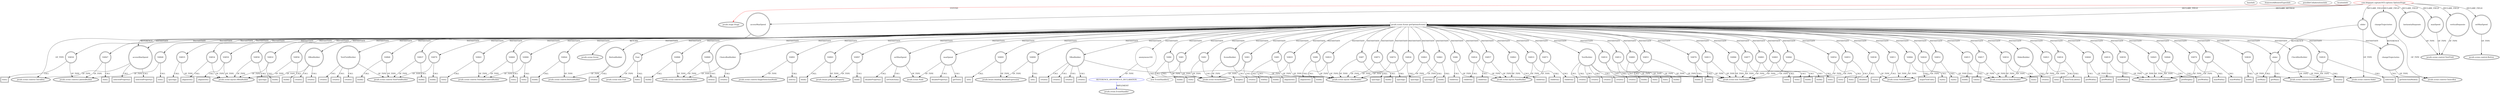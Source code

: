digraph {
baseInfo[graphId=4889,category="extension_graph",isAnonymous=false,possibleRelation=true]
frameworkRelatedTypesInfo[0="javafx.stage.Stage"]
possibleCollaborationsInfo[0="4889~CLIENT_METHOD_DECLARATION-INSTANTIATION-~javafx.stage.Stage ~javafx.event.EventHandler ~false~true"]
locationInfo[projectName="yorlov-VirtualPointer",filePath="/yorlov-VirtualPointer/VirtualPointer-master/src/com/blogspot/captain1653/options/OptionsStage.java",contextSignature="OptionsStage",graphId="4889"]
0[label="com.blogspot.captain1653.options.OptionsStage",vertexType="ROOT_CLIENT_CLASS_DECLARATION",isFrameworkType=false,color=red]
1[label="javafx.stage.Stage",vertexType="FRAMEWORK_CLASS_TYPE",isFrameworkType=true,peripheries=2]
2[label="accessMaxSpeed",vertexType="FIELD_DECLARATION",isFrameworkType=true,peripheries=2,shape=circle]
3[label="javafx.scene.control.CheckBox",vertexType="FRAMEWORK_CLASS_TYPE",isFrameworkType=true,peripheries=2]
4[label="changeTrajectories",vertexType="FIELD_DECLARATION",isFrameworkType=true,peripheries=2,shape=circle]
5[label="javafx.scene.control.ChoiceBox",vertexType="FRAMEWORK_CLASS_TYPE",isFrameworkType=true,peripheries=2]
6[label="horizontalSeparate",vertexType="FIELD_DECLARATION",isFrameworkType=true,peripheries=2,shape=circle]
7[label="javafx.scene.control.TextField",vertexType="FRAMEWORK_CLASS_TYPE",isFrameworkType=true,peripheries=2]
8[label="maxSpeed",vertexType="FIELD_DECLARATION",isFrameworkType=true,peripheries=2,shape=circle]
10[label="setMaxSpeed",vertexType="FIELD_DECLARATION",isFrameworkType=true,peripheries=2,shape=circle]
11[label="javafx.scene.control.Button",vertexType="FRAMEWORK_CLASS_TYPE",isFrameworkType=true,peripheries=2]
12[label="slider",vertexType="FIELD_DECLARATION",isFrameworkType=true,peripheries=2,shape=circle]
13[label="javafx.scene.control.Slider",vertexType="FRAMEWORK_CLASS_TYPE",isFrameworkType=true,peripheries=2]
14[label="verticalSeparate",vertexType="FIELD_DECLARATION",isFrameworkType=true,peripheries=2,shape=circle]
16[label="javafx.scene.Scene getOptionsScene()",vertexType="CLIENT_METHOD_DECLARATION",isFrameworkType=false,shape=box]
17[label="javafx.scene.Scene",vertexType="FRAMEWORK_CLASS_TYPE",isFrameworkType=true,peripheries=2]
18[label="VAR0",vertexType="VARIABLE_EXPRESION",isFrameworkType=true,peripheries=2,shape=circle]
20[label="javafx.scene.SceneBuilder",vertexType="FRAMEWORK_CLASS_TYPE",isFrameworkType=true,peripheries=2]
19[label="build()",vertexType="INSIDE_CALL",isFrameworkType=true,peripheries=2,shape=box]
21[label="VAR1",vertexType="VARIABLE_EXPRESION",isFrameworkType=true,peripheries=2,shape=circle]
22[label="root()",vertexType="INSIDE_CALL",isFrameworkType=true,peripheries=2,shape=box]
24[label="VAR2",vertexType="VARIABLE_EXPRESION",isFrameworkType=true,peripheries=2,shape=circle]
25[label="height()",vertexType="INSIDE_CALL",isFrameworkType=true,peripheries=2,shape=box]
27[label="VAR3",vertexType="VARIABLE_EXPRESION",isFrameworkType=true,peripheries=2,shape=circle]
28[label="width()",vertexType="INSIDE_CALL",isFrameworkType=true,peripheries=2,shape=box]
30[label="SceneBuilder",vertexType="VARIABLE_EXPRESION",isFrameworkType=true,peripheries=2,shape=circle]
31[label="create()",vertexType="INSIDE_CALL",isFrameworkType=true,peripheries=2,shape=box]
33[label="VAR5",vertexType="VARIABLE_EXPRESION",isFrameworkType=true,peripheries=2,shape=circle]
35[label="javafx.scene.layout.VBoxBuilder",vertexType="FRAMEWORK_CLASS_TYPE",isFrameworkType=true,peripheries=2]
34[label="build()",vertexType="INSIDE_CALL",isFrameworkType=true,peripheries=2,shape=box]
36[label="VAR6",vertexType="VARIABLE_EXPRESION",isFrameworkType=true,peripheries=2,shape=circle]
38[label="javafx.scene.layout.PaneBuilder",vertexType="FRAMEWORK_CLASS_TYPE",isFrameworkType=true,peripheries=2]
37[label="children()",vertexType="INSIDE_CALL",isFrameworkType=true,peripheries=2,shape=box]
39[label="VAR7",vertexType="VARIABLE_EXPRESION",isFrameworkType=true,peripheries=2,shape=circle]
40[label="spacing()",vertexType="INSIDE_CALL",isFrameworkType=true,peripheries=2,shape=box]
42[label="VAR8",vertexType="VARIABLE_EXPRESION",isFrameworkType=true,peripheries=2,shape=circle]
43[label="alignment()",vertexType="INSIDE_CALL",isFrameworkType=true,peripheries=2,shape=box]
45[label="VBoxBuilder",vertexType="VARIABLE_EXPRESION",isFrameworkType=true,peripheries=2,shape=circle]
46[label="create()",vertexType="INSIDE_CALL",isFrameworkType=true,peripheries=2,shape=box]
48[label="VAR10",vertexType="VARIABLE_EXPRESION",isFrameworkType=true,peripheries=2,shape=circle]
50[label="javafx.scene.text.TextBuilder",vertexType="FRAMEWORK_CLASS_TYPE",isFrameworkType=true,peripheries=2]
49[label="build()",vertexType="INSIDE_CALL",isFrameworkType=true,peripheries=2,shape=box]
51[label="VAR11",vertexType="VARIABLE_EXPRESION",isFrameworkType=true,peripheries=2,shape=circle]
53[label="javafx.scene.NodeBuilder",vertexType="FRAMEWORK_CLASS_TYPE",isFrameworkType=true,peripheries=2]
52[label="style()",vertexType="INSIDE_CALL",isFrameworkType=true,peripheries=2,shape=box]
54[label="VAR12",vertexType="VARIABLE_EXPRESION",isFrameworkType=true,peripheries=2,shape=circle]
55[label="font()",vertexType="INSIDE_CALL",isFrameworkType=true,peripheries=2,shape=box]
57[label="VAR13",vertexType="VARIABLE_EXPRESION",isFrameworkType=true,peripheries=2,shape=circle]
58[label="text()",vertexType="INSIDE_CALL",isFrameworkType=true,peripheries=2,shape=box]
60[label="TextBuilder",vertexType="VARIABLE_EXPRESION",isFrameworkType=true,peripheries=2,shape=circle]
61[label="create()",vertexType="INSIDE_CALL",isFrameworkType=true,peripheries=2,shape=box]
63[label="VAR15",vertexType="VARIABLE_EXPRESION",isFrameworkType=true,peripheries=2,shape=circle]
65[label="javafx.scene.control.SliderBuilder",vertexType="FRAMEWORK_CLASS_TYPE",isFrameworkType=true,peripheries=2]
64[label="build()",vertexType="INSIDE_CALL",isFrameworkType=true,peripheries=2,shape=box]
66[label="VAR16",vertexType="VARIABLE_EXPRESION",isFrameworkType=true,peripheries=2,shape=circle]
67[label="max()",vertexType="INSIDE_CALL",isFrameworkType=true,peripheries=2,shape=box]
69[label="VAR17",vertexType="VARIABLE_EXPRESION",isFrameworkType=true,peripheries=2,shape=circle]
70[label="value()",vertexType="INSIDE_CALL",isFrameworkType=true,peripheries=2,shape=box]
72[label="VAR18",vertexType="VARIABLE_EXPRESION",isFrameworkType=true,peripheries=2,shape=circle]
73[label="showTickLabels()",vertexType="INSIDE_CALL",isFrameworkType=true,peripheries=2,shape=box]
75[label="VAR19",vertexType="VARIABLE_EXPRESION",isFrameworkType=true,peripheries=2,shape=circle]
77[label="javafx.scene.control.ControlBuilder",vertexType="FRAMEWORK_CLASS_TYPE",isFrameworkType=true,peripheries=2]
76[label="prefWidth()",vertexType="INSIDE_CALL",isFrameworkType=true,peripheries=2,shape=box]
78[label="VAR20",vertexType="VARIABLE_EXPRESION",isFrameworkType=true,peripheries=2,shape=circle]
79[label="majorTickUnit()",vertexType="INSIDE_CALL",isFrameworkType=true,peripheries=2,shape=box]
81[label="VAR21",vertexType="VARIABLE_EXPRESION",isFrameworkType=true,peripheries=2,shape=circle]
82[label="min()",vertexType="INSIDE_CALL",isFrameworkType=true,peripheries=2,shape=box]
84[label="SliderBuilder",vertexType="VARIABLE_EXPRESION",isFrameworkType=true,peripheries=2,shape=circle]
85[label="create()",vertexType="INSIDE_CALL",isFrameworkType=true,peripheries=2,shape=box]
87[label="VAR23",vertexType="VARIABLE_EXPRESION",isFrameworkType=true,peripheries=2,shape=circle]
88[label="build()",vertexType="INSIDE_CALL",isFrameworkType=true,peripheries=2,shape=box]
90[label="VAR24",vertexType="VARIABLE_EXPRESION",isFrameworkType=true,peripheries=2,shape=circle]
91[label="children()",vertexType="INSIDE_CALL",isFrameworkType=true,peripheries=2,shape=box]
93[label="VAR25",vertexType="VARIABLE_EXPRESION",isFrameworkType=true,peripheries=2,shape=circle]
94[label="alignment()",vertexType="INSIDE_CALL",isFrameworkType=true,peripheries=2,shape=box]
96[label="VAR26",vertexType="VARIABLE_EXPRESION",isFrameworkType=true,peripheries=2,shape=circle]
97[label="spacing()",vertexType="INSIDE_CALL",isFrameworkType=true,peripheries=2,shape=box]
100[label="create()",vertexType="INSIDE_CALL",isFrameworkType=true,peripheries=2,shape=box]
101[label="VAR28",vertexType="VARIABLE_EXPRESION",isFrameworkType=true,peripheries=2,shape=circle]
103[label="javafx.scene.control.CheckBoxBuilder",vertexType="FRAMEWORK_CLASS_TYPE",isFrameworkType=true,peripheries=2]
102[label="build()",vertexType="INSIDE_CALL",isFrameworkType=true,peripheries=2,shape=box]
104[label="VAR29",vertexType="VARIABLE_EXPRESION",isFrameworkType=true,peripheries=2,shape=circle]
105[label="selected()",vertexType="INSIDE_CALL",isFrameworkType=true,peripheries=2,shape=box]
107[label="VAR30",vertexType="VARIABLE_EXPRESION",isFrameworkType=true,peripheries=2,shape=circle]
109[label="javafx.scene.control.LabeledBuilder",vertexType="FRAMEWORK_CLASS_TYPE",isFrameworkType=true,peripheries=2]
108[label="text()",vertexType="INSIDE_CALL",isFrameworkType=true,peripheries=2,shape=box]
110[label="CheckBoxBuilder",vertexType="VARIABLE_EXPRESION",isFrameworkType=true,peripheries=2,shape=circle]
111[label="create()",vertexType="INSIDE_CALL",isFrameworkType=true,peripheries=2,shape=box]
113[label="VAR32",vertexType="VARIABLE_EXPRESION",isFrameworkType=true,peripheries=2,shape=circle]
115[label="javafx.scene.layout.HBoxBuilder",vertexType="FRAMEWORK_CLASS_TYPE",isFrameworkType=true,peripheries=2]
114[label="build()",vertexType="INSIDE_CALL",isFrameworkType=true,peripheries=2,shape=box]
116[label="VAR33",vertexType="VARIABLE_EXPRESION",isFrameworkType=true,peripheries=2,shape=circle]
117[label="children()",vertexType="INSIDE_CALL",isFrameworkType=true,peripheries=2,shape=box]
119[label="VAR34",vertexType="VARIABLE_EXPRESION",isFrameworkType=true,peripheries=2,shape=circle]
120[label="alignment()",vertexType="INSIDE_CALL",isFrameworkType=true,peripheries=2,shape=box]
122[label="VAR35",vertexType="VARIABLE_EXPRESION",isFrameworkType=true,peripheries=2,shape=circle]
123[label="spacing()",vertexType="INSIDE_CALL",isFrameworkType=true,peripheries=2,shape=box]
125[label="HBoxBuilder",vertexType="VARIABLE_EXPRESION",isFrameworkType=true,peripheries=2,shape=circle]
126[label="create()",vertexType="INSIDE_CALL",isFrameworkType=true,peripheries=2,shape=box]
128[label="VAR37",vertexType="VARIABLE_EXPRESION",isFrameworkType=true,peripheries=2,shape=circle]
130[label="javafx.scene.control.TextFieldBuilder",vertexType="FRAMEWORK_CLASS_TYPE",isFrameworkType=true,peripheries=2]
129[label="build()",vertexType="INSIDE_CALL",isFrameworkType=true,peripheries=2,shape=box]
131[label="VAR38",vertexType="VARIABLE_EXPRESION",isFrameworkType=true,peripheries=2,shape=circle]
132[label="disable()",vertexType="INSIDE_CALL",isFrameworkType=true,peripheries=2,shape=box]
134[label="VAR39",vertexType="VARIABLE_EXPRESION",isFrameworkType=true,peripheries=2,shape=circle]
135[label="maxWidth()",vertexType="INSIDE_CALL",isFrameworkType=true,peripheries=2,shape=box]
137[label="VAR40",vertexType="VARIABLE_EXPRESION",isFrameworkType=true,peripheries=2,shape=circle]
138[label="prefWidth()",vertexType="INSIDE_CALL",isFrameworkType=true,peripheries=2,shape=box]
140[label="VAR41",vertexType="VARIABLE_EXPRESION",isFrameworkType=true,peripheries=2,shape=circle]
142[label="javafx.scene.control.TextInputControlBuilder",vertexType="FRAMEWORK_CLASS_TYPE",isFrameworkType=true,peripheries=2]
141[label="text()",vertexType="INSIDE_CALL",isFrameworkType=true,peripheries=2,shape=box]
143[label="TextFieldBuilder",vertexType="VARIABLE_EXPRESION",isFrameworkType=true,peripheries=2,shape=circle]
144[label="create()",vertexType="INSIDE_CALL",isFrameworkType=true,peripheries=2,shape=box]
146[label="slider",vertexType="VARIABLE_EXPRESION",isFrameworkType=true,peripheries=2,shape=circle]
147[label="getMax()",vertexType="INSIDE_CALL",isFrameworkType=true,peripheries=2,shape=box]
149[label="VAR44",vertexType="VARIABLE_EXPRESION",isFrameworkType=true,peripheries=2,shape=circle]
151[label="javafx.scene.control.ButtonBuilder",vertexType="FRAMEWORK_CLASS_TYPE",isFrameworkType=true,peripheries=2]
150[label="build()",vertexType="INSIDE_CALL",isFrameworkType=true,peripheries=2,shape=box]
152[label="VAR45",vertexType="VARIABLE_EXPRESION",isFrameworkType=true,peripheries=2,shape=circle]
153[label="prefHeight()",vertexType="INSIDE_CALL",isFrameworkType=true,peripheries=2,shape=box]
155[label="VAR46",vertexType="VARIABLE_EXPRESION",isFrameworkType=true,peripheries=2,shape=circle]
156[label="prefWidth()",vertexType="INSIDE_CALL",isFrameworkType=true,peripheries=2,shape=box]
158[label="VAR47",vertexType="VARIABLE_EXPRESION",isFrameworkType=true,peripheries=2,shape=circle]
159[label="font()",vertexType="INSIDE_CALL",isFrameworkType=true,peripheries=2,shape=box]
161[label="VAR48",vertexType="VARIABLE_EXPRESION",isFrameworkType=true,peripheries=2,shape=circle]
162[label="text()",vertexType="INSIDE_CALL",isFrameworkType=true,peripheries=2,shape=box]
164[label="ButtonBuilder",vertexType="VARIABLE_EXPRESION",isFrameworkType=true,peripheries=2,shape=circle]
165[label="create()",vertexType="INSIDE_CALL",isFrameworkType=true,peripheries=2,shape=box]
167[label="Font",vertexType="VARIABLE_EXPRESION",isFrameworkType=true,peripheries=2,shape=circle]
169[label="javafx.scene.text.Font",vertexType="FRAMEWORK_CLASS_TYPE",isFrameworkType=true,peripheries=2]
168[label="font()",vertexType="INSIDE_CALL",isFrameworkType=true,peripheries=2,shape=box]
170[label="VAR51",vertexType="VARIABLE_EXPRESION",isFrameworkType=true,peripheries=2,shape=circle]
171[label="build()",vertexType="INSIDE_CALL",isFrameworkType=true,peripheries=2,shape=box]
173[label="VAR52",vertexType="VARIABLE_EXPRESION",isFrameworkType=true,peripheries=2,shape=circle]
174[label="style()",vertexType="INSIDE_CALL",isFrameworkType=true,peripheries=2,shape=box]
176[label="VAR53",vertexType="VARIABLE_EXPRESION",isFrameworkType=true,peripheries=2,shape=circle]
177[label="font()",vertexType="INSIDE_CALL",isFrameworkType=true,peripheries=2,shape=box]
179[label="VAR54",vertexType="VARIABLE_EXPRESION",isFrameworkType=true,peripheries=2,shape=circle]
180[label="text()",vertexType="INSIDE_CALL",isFrameworkType=true,peripheries=2,shape=box]
183[label="create()",vertexType="INSIDE_CALL",isFrameworkType=true,peripheries=2,shape=box]
184[label="VAR56",vertexType="VARIABLE_EXPRESION",isFrameworkType=true,peripheries=2,shape=circle]
185[label="build()",vertexType="INSIDE_CALL",isFrameworkType=true,peripheries=2,shape=box]
187[label="VAR57",vertexType="VARIABLE_EXPRESION",isFrameworkType=true,peripheries=2,shape=circle]
188[label="children()",vertexType="INSIDE_CALL",isFrameworkType=true,peripheries=2,shape=box]
190[label="VAR58",vertexType="VARIABLE_EXPRESION",isFrameworkType=true,peripheries=2,shape=circle]
191[label="spacing()",vertexType="INSIDE_CALL",isFrameworkType=true,peripheries=2,shape=box]
193[label="VAR59",vertexType="VARIABLE_EXPRESION",isFrameworkType=true,peripheries=2,shape=circle]
194[label="alignment()",vertexType="INSIDE_CALL",isFrameworkType=true,peripheries=2,shape=box]
197[label="create()",vertexType="INSIDE_CALL",isFrameworkType=true,peripheries=2,shape=box]
198[label="VAR61",vertexType="VARIABLE_EXPRESION",isFrameworkType=true,peripheries=2,shape=circle]
199[label="build()",vertexType="INSIDE_CALL",isFrameworkType=true,peripheries=2,shape=box]
201[label="VAR62",vertexType="VARIABLE_EXPRESION",isFrameworkType=true,peripheries=2,shape=circle]
202[label="children()",vertexType="INSIDE_CALL",isFrameworkType=true,peripheries=2,shape=box]
204[label="VAR63",vertexType="VARIABLE_EXPRESION",isFrameworkType=true,peripheries=2,shape=circle]
205[label="spacing()",vertexType="INSIDE_CALL",isFrameworkType=true,peripheries=2,shape=box]
208[label="create()",vertexType="INSIDE_CALL",isFrameworkType=true,peripheries=2,shape=box]
209[label="VAR65",vertexType="VARIABLE_EXPRESION",isFrameworkType=true,peripheries=2,shape=circle]
210[label="build()",vertexType="INSIDE_CALL",isFrameworkType=true,peripheries=2,shape=box]
212[label="VAR66",vertexType="VARIABLE_EXPRESION",isFrameworkType=true,peripheries=2,shape=circle]
213[label="text()",vertexType="INSIDE_CALL",isFrameworkType=true,peripheries=2,shape=box]
216[label="create()",vertexType="INSIDE_CALL",isFrameworkType=true,peripheries=2,shape=box]
217[label="VAR68",vertexType="VARIABLE_EXPRESION",isFrameworkType=true,peripheries=2,shape=circle]
218[label="build()",vertexType="INSIDE_CALL",isFrameworkType=true,peripheries=2,shape=box]
220[label="VAR69",vertexType="VARIABLE_EXPRESION",isFrameworkType=true,peripheries=2,shape=circle]
221[label="text()",vertexType="INSIDE_CALL",isFrameworkType=true,peripheries=2,shape=box]
223[label="VAR70",vertexType="VARIABLE_EXPRESION",isFrameworkType=true,peripheries=2,shape=circle]
224[label="maxWidth()",vertexType="INSIDE_CALL",isFrameworkType=true,peripheries=2,shape=box]
227[label="create()",vertexType="INSIDE_CALL",isFrameworkType=true,peripheries=2,shape=box]
228[label="VAR72",vertexType="VARIABLE_EXPRESION",isFrameworkType=true,peripheries=2,shape=circle]
229[label="build()",vertexType="INSIDE_CALL",isFrameworkType=true,peripheries=2,shape=box]
231[label="VAR73",vertexType="VARIABLE_EXPRESION",isFrameworkType=true,peripheries=2,shape=circle]
232[label="children()",vertexType="INSIDE_CALL",isFrameworkType=true,peripheries=2,shape=box]
234[label="VAR74",vertexType="VARIABLE_EXPRESION",isFrameworkType=true,peripheries=2,shape=circle]
235[label="spacing()",vertexType="INSIDE_CALL",isFrameworkType=true,peripheries=2,shape=box]
238[label="create()",vertexType="INSIDE_CALL",isFrameworkType=true,peripheries=2,shape=box]
239[label="VAR76",vertexType="VARIABLE_EXPRESION",isFrameworkType=true,peripheries=2,shape=circle]
240[label="build()",vertexType="INSIDE_CALL",isFrameworkType=true,peripheries=2,shape=box]
242[label="VAR77",vertexType="VARIABLE_EXPRESION",isFrameworkType=true,peripheries=2,shape=circle]
243[label="text()",vertexType="INSIDE_CALL",isFrameworkType=true,peripheries=2,shape=box]
246[label="create()",vertexType="INSIDE_CALL",isFrameworkType=true,peripheries=2,shape=box]
247[label="VAR79",vertexType="VARIABLE_EXPRESION",isFrameworkType=true,peripheries=2,shape=circle]
248[label="build()",vertexType="INSIDE_CALL",isFrameworkType=true,peripheries=2,shape=box]
250[label="VAR80",vertexType="VARIABLE_EXPRESION",isFrameworkType=true,peripheries=2,shape=circle]
251[label="text()",vertexType="INSIDE_CALL",isFrameworkType=true,peripheries=2,shape=box]
253[label="VAR81",vertexType="VARIABLE_EXPRESION",isFrameworkType=true,peripheries=2,shape=circle]
254[label="maxWidth()",vertexType="INSIDE_CALL",isFrameworkType=true,peripheries=2,shape=box]
257[label="create()",vertexType="INSIDE_CALL",isFrameworkType=true,peripheries=2,shape=box]
258[label="VAR83",vertexType="VARIABLE_EXPRESION",isFrameworkType=true,peripheries=2,shape=circle]
259[label="build()",vertexType="INSIDE_CALL",isFrameworkType=true,peripheries=2,shape=box]
261[label="VAR84",vertexType="VARIABLE_EXPRESION",isFrameworkType=true,peripheries=2,shape=circle]
262[label="style()",vertexType="INSIDE_CALL",isFrameworkType=true,peripheries=2,shape=box]
264[label="VAR85",vertexType="VARIABLE_EXPRESION",isFrameworkType=true,peripheries=2,shape=circle]
265[label="font()",vertexType="INSIDE_CALL",isFrameworkType=true,peripheries=2,shape=box]
267[label="VAR86",vertexType="VARIABLE_EXPRESION",isFrameworkType=true,peripheries=2,shape=circle]
268[label="text()",vertexType="INSIDE_CALL",isFrameworkType=true,peripheries=2,shape=box]
271[label="create()",vertexType="INSIDE_CALL",isFrameworkType=true,peripheries=2,shape=box]
272[label="VAR88",vertexType="VARIABLE_EXPRESION",isFrameworkType=true,peripheries=2,shape=circle]
274[label="javafx.scene.control.ChoiceBoxBuilder",vertexType="FRAMEWORK_CLASS_TYPE",isFrameworkType=true,peripheries=2]
273[label="build()",vertexType="INSIDE_CALL",isFrameworkType=true,peripheries=2,shape=box]
275[label="VAR89",vertexType="VARIABLE_EXPRESION",isFrameworkType=true,peripheries=2,shape=circle]
276[label="items()",vertexType="INSIDE_CALL",isFrameworkType=true,peripheries=2,shape=box]
278[label="ChoiceBoxBuilder",vertexType="VARIABLE_EXPRESION",isFrameworkType=true,peripheries=2,shape=circle]
279[label="create()",vertexType="INSIDE_CALL",isFrameworkType=true,peripheries=2,shape=box]
281[label="VAR91",vertexType="VARIABLE_EXPRESION",isFrameworkType=true,peripheries=2,shape=circle]
283[label="javafx.scene.control.SingleSelectionModel",vertexType="FRAMEWORK_CLASS_TYPE",isFrameworkType=true,peripheries=2]
282[label="select()",vertexType="INSIDE_CALL",isFrameworkType=true,peripheries=2,shape=box]
284[label="changeTrajectories",vertexType="VARIABLE_EXPRESION",isFrameworkType=true,peripheries=2,shape=circle]
285[label="getSelectionModel()",vertexType="INSIDE_CALL",isFrameworkType=true,peripheries=2,shape=box]
287[label="VAR93",vertexType="VARIABLE_EXPRESION",isFrameworkType=true,peripheries=2,shape=circle]
289[label="javafx.beans.property.Property",vertexType="FRAMEWORK_INTERFACE_TYPE",isFrameworkType=true,peripheries=2]
288[label="bind()",vertexType="INSIDE_CALL",isFrameworkType=true,peripheries=2,shape=box]
290[label="maxSpeed",vertexType="VARIABLE_EXPRESION",isFrameworkType=true,peripheries=2,shape=circle]
292[label="javafx.scene.Node",vertexType="FRAMEWORK_CLASS_TYPE",isFrameworkType=true,peripheries=2]
291[label="disableProperty()",vertexType="INSIDE_CALL",isFrameworkType=true,peripheries=2,shape=box]
293[label="VAR95",vertexType="VARIABLE_EXPRESION",isFrameworkType=true,peripheries=2,shape=circle]
295[label="javafx.beans.binding.BooleanExpression",vertexType="FRAMEWORK_CLASS_TYPE",isFrameworkType=true,peripheries=2]
294[label="not()",vertexType="INSIDE_CALL",isFrameworkType=true,peripheries=2,shape=box]
296[label="accessMaxSpeed",vertexType="VARIABLE_EXPRESION",isFrameworkType=true,peripheries=2,shape=circle]
297[label="selectedProperty()",vertexType="INSIDE_CALL",isFrameworkType=true,peripheries=2,shape=box]
299[label="VAR97",vertexType="VARIABLE_EXPRESION",isFrameworkType=true,peripheries=2,shape=circle]
300[label="bind()",vertexType="INSIDE_CALL",isFrameworkType=true,peripheries=2,shape=box]
302[label="setMaxSpeed",vertexType="VARIABLE_EXPRESION",isFrameworkType=true,peripheries=2,shape=circle]
303[label="disableProperty()",vertexType="INSIDE_CALL",isFrameworkType=true,peripheries=2,shape=box]
305[label="VAR99",vertexType="VARIABLE_EXPRESION",isFrameworkType=true,peripheries=2,shape=circle]
306[label="not()",vertexType="INSIDE_CALL",isFrameworkType=true,peripheries=2,shape=box]
309[label="selectedProperty()",vertexType="INSIDE_CALL",isFrameworkType=true,peripheries=2,shape=box]
311[label="setOnAction()",vertexType="INSIDE_CALL",isFrameworkType=true,peripheries=2,shape=box]
313[label="anonymous102",vertexType="VARIABLE_EXPRESION",isFrameworkType=false,shape=circle]
314[label="REFERENCE_ANONYMOUS_DECLARATION",vertexType="REFERENCE_ANONYMOUS_DECLARATION",isFrameworkType=false,color=blue]
315[label="javafx.event.EventHandler",vertexType="FRAMEWORK_INTERFACE_TYPE",isFrameworkType=true,peripheries=2]
312[label="new EventHandler()",vertexType="CONSTRUCTOR_CALL",isFrameworkType=false]
317[label="getText()",vertexType="INSIDE_CALL",isFrameworkType=true,peripheries=2,shape=box]
319[label="setMax()",vertexType="INSIDE_CALL",isFrameworkType=true,peripheries=2,shape=box]
0->1[label="EXTEND",color=red]
0->2[label="DECLARE_FIELD"]
2->3[label="OF_TYPE"]
0->4[label="DECLARE_FIELD"]
4->5[label="OF_TYPE"]
0->6[label="DECLARE_FIELD"]
6->7[label="OF_TYPE"]
0->8[label="DECLARE_FIELD"]
8->7[label="OF_TYPE"]
0->10[label="DECLARE_FIELD"]
10->11[label="OF_TYPE"]
0->12[label="DECLARE_FIELD"]
12->13[label="OF_TYPE"]
0->14[label="DECLARE_FIELD"]
14->7[label="OF_TYPE"]
0->16[label="DECLARE_METHOD"]
16->17[label="RETURN"]
16->18[label="INSTANTIATE"]
18->20[label="OF_TYPE"]
18->19[label="CALL"]
16->21[label="INSTANTIATE"]
21->20[label="OF_TYPE"]
21->22[label="CALL"]
16->24[label="INSTANTIATE"]
24->20[label="OF_TYPE"]
24->25[label="CALL"]
16->27[label="INSTANTIATE"]
27->20[label="OF_TYPE"]
27->28[label="CALL"]
16->30[label="INSTANTIATE"]
30->20[label="OF_TYPE"]
30->31[label="CALL"]
16->33[label="INSTANTIATE"]
33->35[label="OF_TYPE"]
33->34[label="CALL"]
16->36[label="INSTANTIATE"]
36->38[label="OF_TYPE"]
36->37[label="CALL"]
16->39[label="INSTANTIATE"]
39->35[label="OF_TYPE"]
39->40[label="CALL"]
16->42[label="INSTANTIATE"]
42->35[label="OF_TYPE"]
42->43[label="CALL"]
16->45[label="INSTANTIATE"]
45->35[label="OF_TYPE"]
45->46[label="CALL"]
16->48[label="INSTANTIATE"]
48->50[label="OF_TYPE"]
48->49[label="CALL"]
16->51[label="INSTANTIATE"]
51->53[label="OF_TYPE"]
51->52[label="CALL"]
16->54[label="INSTANTIATE"]
54->50[label="OF_TYPE"]
54->55[label="CALL"]
16->57[label="INSTANTIATE"]
57->50[label="OF_TYPE"]
57->58[label="CALL"]
16->60[label="INSTANTIATE"]
60->50[label="OF_TYPE"]
60->61[label="CALL"]
16->63[label="INSTANTIATE"]
63->65[label="OF_TYPE"]
63->64[label="CALL"]
16->66[label="INSTANTIATE"]
66->65[label="OF_TYPE"]
66->67[label="CALL"]
16->69[label="INSTANTIATE"]
69->65[label="OF_TYPE"]
69->70[label="CALL"]
16->72[label="INSTANTIATE"]
72->65[label="OF_TYPE"]
72->73[label="CALL"]
16->75[label="INSTANTIATE"]
75->77[label="OF_TYPE"]
75->76[label="CALL"]
16->78[label="INSTANTIATE"]
78->65[label="OF_TYPE"]
78->79[label="CALL"]
16->81[label="INSTANTIATE"]
81->65[label="OF_TYPE"]
81->82[label="CALL"]
16->84[label="INSTANTIATE"]
84->65[label="OF_TYPE"]
84->85[label="CALL"]
16->87[label="INSTANTIATE"]
87->35[label="OF_TYPE"]
87->88[label="CALL"]
16->90[label="INSTANTIATE"]
90->38[label="OF_TYPE"]
90->91[label="CALL"]
16->93[label="INSTANTIATE"]
93->35[label="OF_TYPE"]
93->94[label="CALL"]
16->96[label="INSTANTIATE"]
96->35[label="OF_TYPE"]
96->97[label="CALL"]
45->100[label="CALL"]
16->101[label="INSTANTIATE"]
101->103[label="OF_TYPE"]
101->102[label="CALL"]
16->104[label="INSTANTIATE"]
104->103[label="OF_TYPE"]
104->105[label="CALL"]
16->107[label="INSTANTIATE"]
107->109[label="OF_TYPE"]
107->108[label="CALL"]
16->110[label="INSTANTIATE"]
110->103[label="OF_TYPE"]
110->111[label="CALL"]
16->113[label="INSTANTIATE"]
113->115[label="OF_TYPE"]
113->114[label="CALL"]
16->116[label="INSTANTIATE"]
116->38[label="OF_TYPE"]
116->117[label="CALL"]
16->119[label="INSTANTIATE"]
119->115[label="OF_TYPE"]
119->120[label="CALL"]
16->122[label="INSTANTIATE"]
122->115[label="OF_TYPE"]
122->123[label="CALL"]
16->125[label="INSTANTIATE"]
125->115[label="OF_TYPE"]
125->126[label="CALL"]
16->128[label="INSTANTIATE"]
128->130[label="OF_TYPE"]
128->129[label="CALL"]
16->131[label="INSTANTIATE"]
131->53[label="OF_TYPE"]
131->132[label="CALL"]
16->134[label="INSTANTIATE"]
134->77[label="OF_TYPE"]
134->135[label="CALL"]
16->137[label="INSTANTIATE"]
137->77[label="OF_TYPE"]
137->138[label="CALL"]
16->140[label="INSTANTIATE"]
140->142[label="OF_TYPE"]
140->141[label="CALL"]
16->143[label="INSTANTIATE"]
143->130[label="OF_TYPE"]
143->144[label="CALL"]
16->146[label="INSTANTIATE"]
12->146[label="REFERENCE"]
146->13[label="OF_TYPE"]
146->147[label="CALL"]
16->149[label="INSTANTIATE"]
149->151[label="OF_TYPE"]
149->150[label="CALL"]
16->152[label="INSTANTIATE"]
152->77[label="OF_TYPE"]
152->153[label="CALL"]
16->155[label="INSTANTIATE"]
155->77[label="OF_TYPE"]
155->156[label="CALL"]
16->158[label="INSTANTIATE"]
158->109[label="OF_TYPE"]
158->159[label="CALL"]
16->161[label="INSTANTIATE"]
161->109[label="OF_TYPE"]
161->162[label="CALL"]
16->164[label="INSTANTIATE"]
164->151[label="OF_TYPE"]
164->165[label="CALL"]
16->167[label="INSTANTIATE"]
167->169[label="OF_TYPE"]
167->168[label="CALL"]
16->170[label="INSTANTIATE"]
170->50[label="OF_TYPE"]
170->171[label="CALL"]
16->173[label="INSTANTIATE"]
173->53[label="OF_TYPE"]
173->174[label="CALL"]
16->176[label="INSTANTIATE"]
176->50[label="OF_TYPE"]
176->177[label="CALL"]
16->179[label="INSTANTIATE"]
179->50[label="OF_TYPE"]
179->180[label="CALL"]
60->183[label="CALL"]
16->184[label="INSTANTIATE"]
184->115[label="OF_TYPE"]
184->185[label="CALL"]
16->187[label="INSTANTIATE"]
187->38[label="OF_TYPE"]
187->188[label="CALL"]
16->190[label="INSTANTIATE"]
190->115[label="OF_TYPE"]
190->191[label="CALL"]
16->193[label="INSTANTIATE"]
193->115[label="OF_TYPE"]
193->194[label="CALL"]
125->197[label="CALL"]
16->198[label="INSTANTIATE"]
198->35[label="OF_TYPE"]
198->199[label="CALL"]
16->201[label="INSTANTIATE"]
201->38[label="OF_TYPE"]
201->202[label="CALL"]
16->204[label="INSTANTIATE"]
204->35[label="OF_TYPE"]
204->205[label="CALL"]
45->208[label="CALL"]
16->209[label="INSTANTIATE"]
209->50[label="OF_TYPE"]
209->210[label="CALL"]
16->212[label="INSTANTIATE"]
212->50[label="OF_TYPE"]
212->213[label="CALL"]
60->216[label="CALL"]
16->217[label="INSTANTIATE"]
217->130[label="OF_TYPE"]
217->218[label="CALL"]
16->220[label="INSTANTIATE"]
220->142[label="OF_TYPE"]
220->221[label="CALL"]
16->223[label="INSTANTIATE"]
223->77[label="OF_TYPE"]
223->224[label="CALL"]
143->227[label="CALL"]
16->228[label="INSTANTIATE"]
228->35[label="OF_TYPE"]
228->229[label="CALL"]
16->231[label="INSTANTIATE"]
231->38[label="OF_TYPE"]
231->232[label="CALL"]
16->234[label="INSTANTIATE"]
234->35[label="OF_TYPE"]
234->235[label="CALL"]
45->238[label="CALL"]
16->239[label="INSTANTIATE"]
239->50[label="OF_TYPE"]
239->240[label="CALL"]
16->242[label="INSTANTIATE"]
242->50[label="OF_TYPE"]
242->243[label="CALL"]
60->246[label="CALL"]
16->247[label="INSTANTIATE"]
247->130[label="OF_TYPE"]
247->248[label="CALL"]
16->250[label="INSTANTIATE"]
250->142[label="OF_TYPE"]
250->251[label="CALL"]
16->253[label="INSTANTIATE"]
253->77[label="OF_TYPE"]
253->254[label="CALL"]
143->257[label="CALL"]
16->258[label="INSTANTIATE"]
258->50[label="OF_TYPE"]
258->259[label="CALL"]
16->261[label="INSTANTIATE"]
261->53[label="OF_TYPE"]
261->262[label="CALL"]
16->264[label="INSTANTIATE"]
264->50[label="OF_TYPE"]
264->265[label="CALL"]
16->267[label="INSTANTIATE"]
267->50[label="OF_TYPE"]
267->268[label="CALL"]
60->271[label="CALL"]
16->272[label="INSTANTIATE"]
272->274[label="OF_TYPE"]
272->273[label="CALL"]
16->275[label="INSTANTIATE"]
275->274[label="OF_TYPE"]
275->276[label="CALL"]
16->278[label="INSTANTIATE"]
278->274[label="OF_TYPE"]
278->279[label="CALL"]
16->281[label="INSTANTIATE"]
281->283[label="OF_TYPE"]
281->282[label="CALL"]
16->284[label="INSTANTIATE"]
4->284[label="REFERENCE"]
284->5[label="OF_TYPE"]
284->285[label="CALL"]
16->287[label="INSTANTIATE"]
287->289[label="OF_TYPE"]
287->288[label="CALL"]
16->290[label="INSTANTIATE"]
290->292[label="OF_TYPE"]
290->291[label="CALL"]
16->293[label="INSTANTIATE"]
293->295[label="OF_TYPE"]
293->294[label="CALL"]
16->296[label="INSTANTIATE"]
2->296[label="REFERENCE"]
296->3[label="OF_TYPE"]
296->297[label="CALL"]
16->299[label="INSTANTIATE"]
299->289[label="OF_TYPE"]
299->300[label="CALL"]
16->302[label="INSTANTIATE"]
302->292[label="OF_TYPE"]
302->303[label="CALL"]
16->305[label="INSTANTIATE"]
305->295[label="OF_TYPE"]
305->306[label="CALL"]
296->309[label="CALL"]
302->311[label="CALL"]
16->313[label="INSTANTIATE"]
314->315[label="IMPLEMENT",color=blue]
313->314[label="OF_TYPE"]
313->312[label="CALL"]
290->317[label="CALL"]
146->319[label="CALL"]
}
